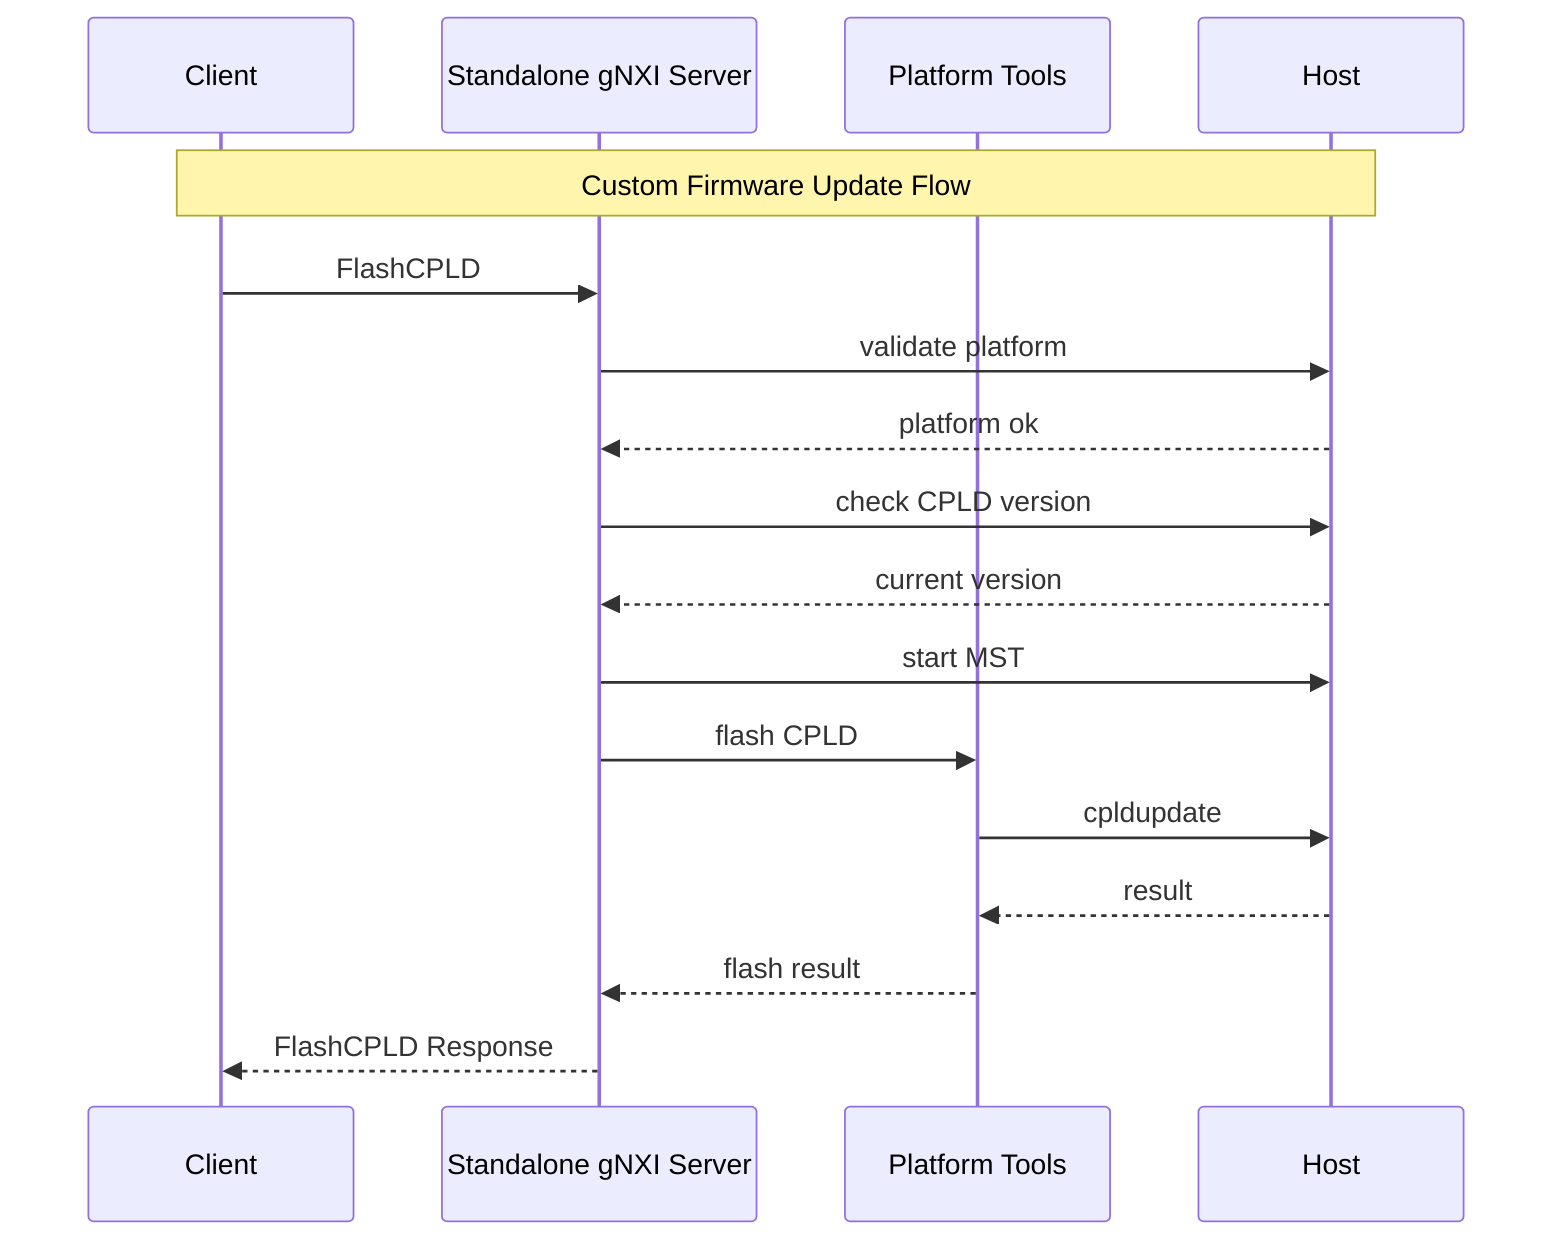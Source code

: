 sequenceDiagram
    participant Client as Client
    participant Service as Standalone gNXI Server
    participant PlatformTools as Platform Tools
    participant Host as Host

    Note over Client,Host: Custom Firmware Update Flow
    Client->>Service: FlashCPLD
    Service->>Host: validate platform
    Host-->>Service: platform ok
    Service->>Host: check CPLD version
    Host-->>Service: current version
    Service->>Host: start MST
    Service->>PlatformTools: flash CPLD
    PlatformTools->>Host: cpldupdate
    Host-->>PlatformTools: result
    PlatformTools-->>Service: flash result
    Service-->>Client: FlashCPLD Response